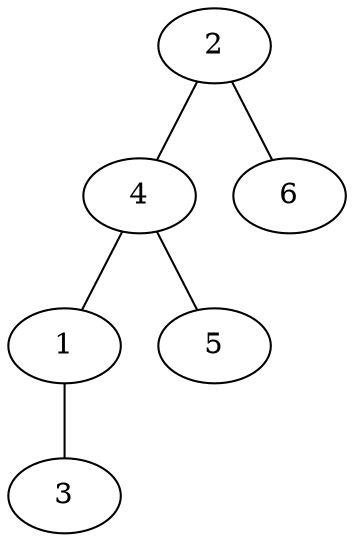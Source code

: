 graph {
	"v1" ["label"="1"];
	"v2" ["label"="2"];
	"v3" ["label"="3"];
	"v4" ["label"="4"];
	"v5" ["label"="5"];
	"v6" ["label"="6"];
	"v1" -- "v3" ;
	"v4" -- "v1" ;
	"v4" -- "v5" ;
	"v2" -- "v4" ;
	"v2" -- "v6" ;
}
